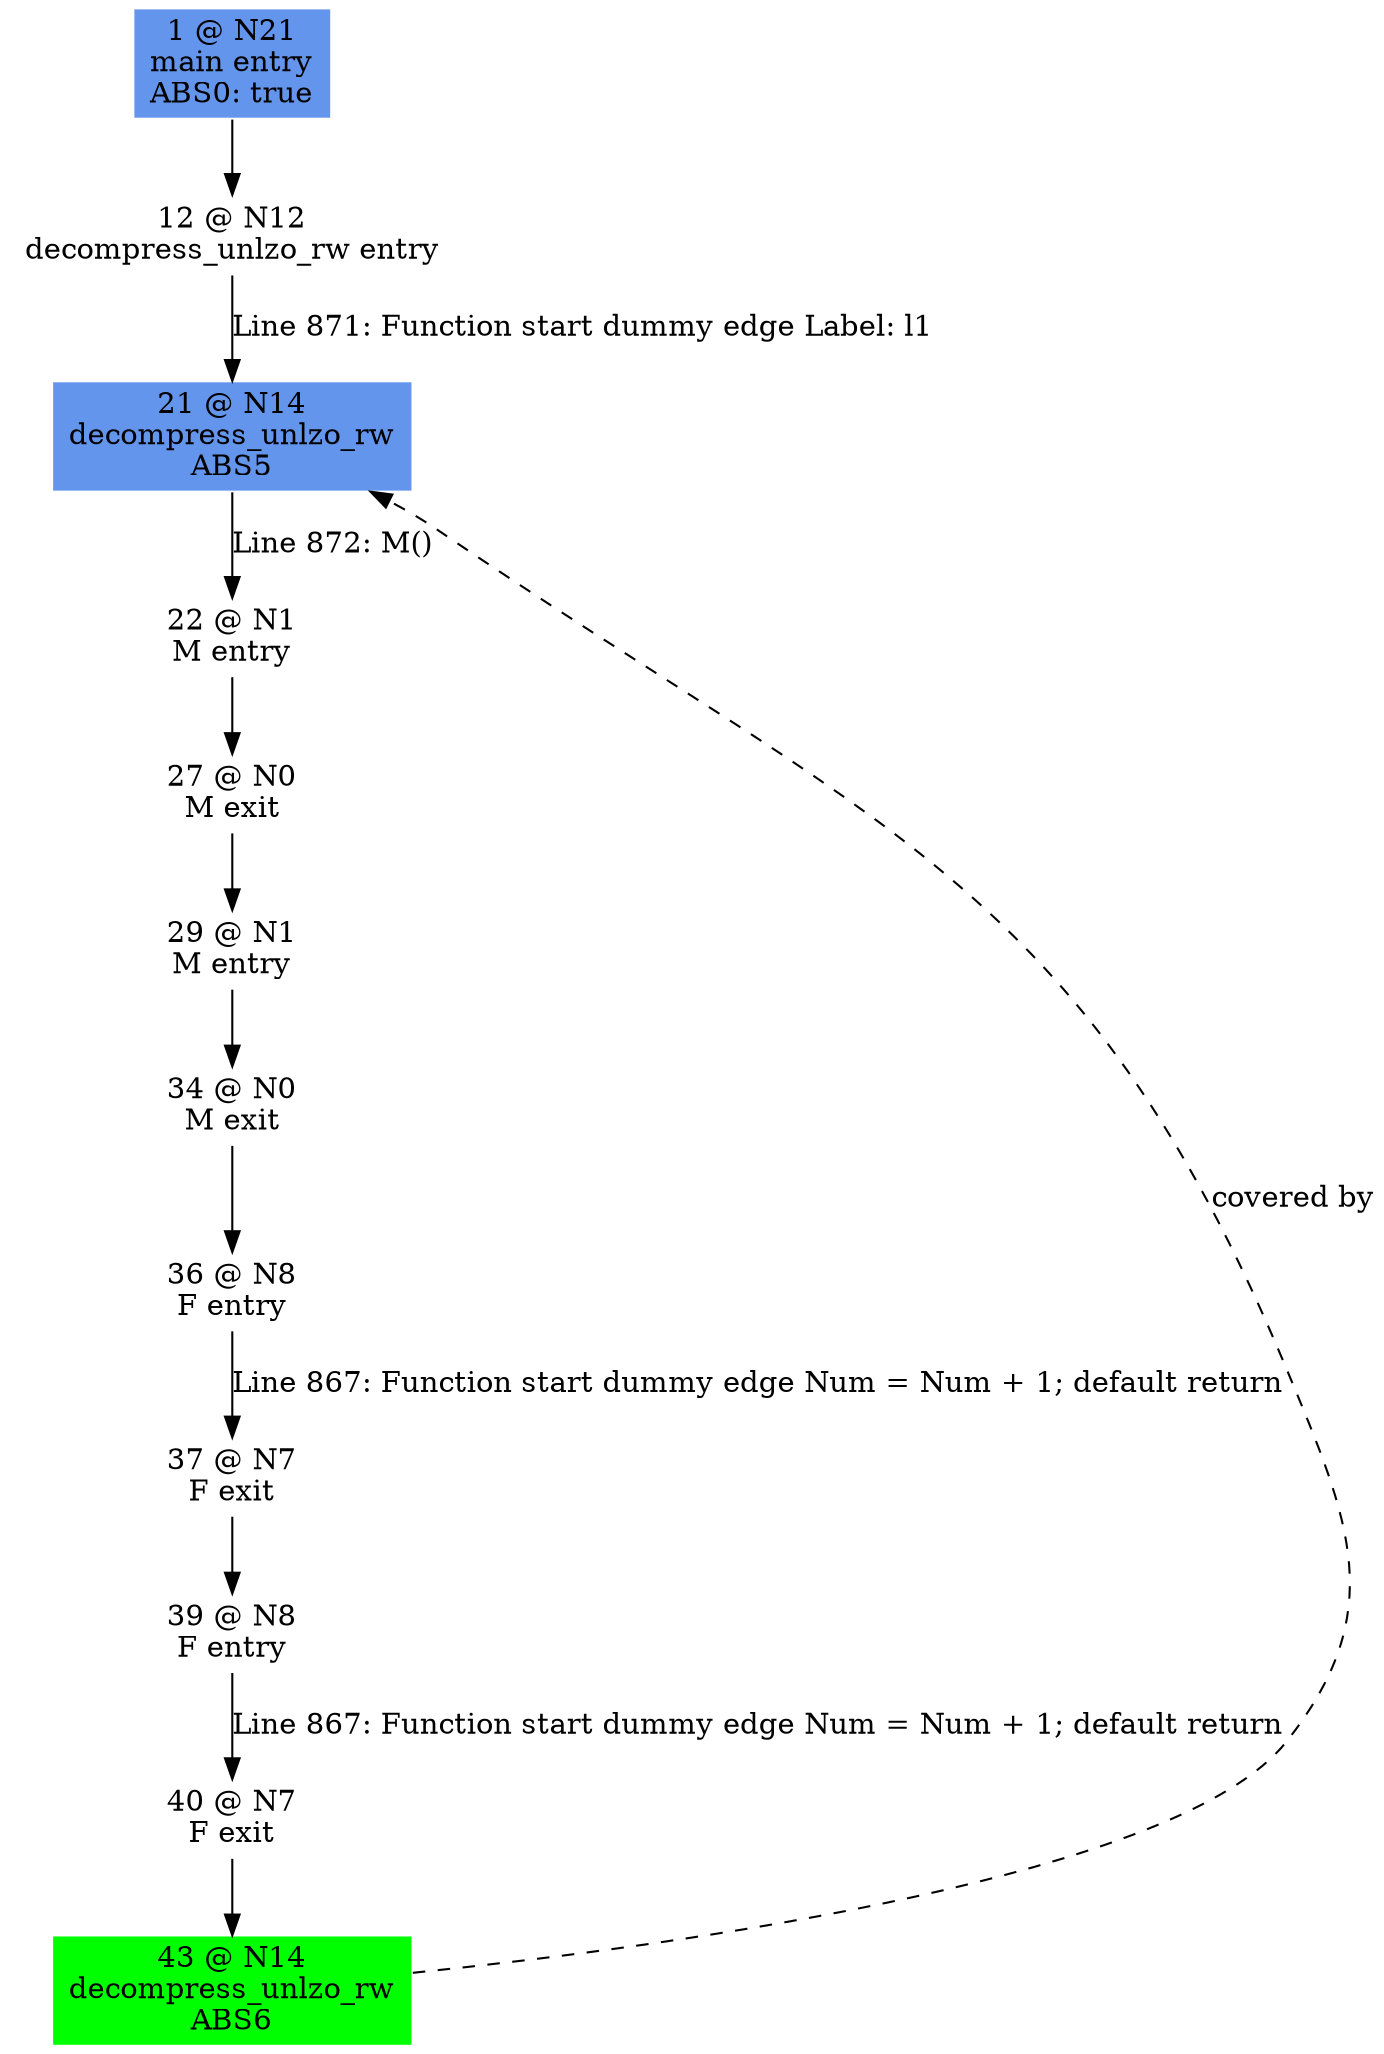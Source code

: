digraph ARG {
node [style="filled" shape="box" color="white"]
1 [fillcolor="cornflowerblue" label="1 @ N21\nmain entry\nABS0: true" id="1"]
12 [label="12 @ N12\ndecompress_unlzo_rw entry" id="12"]
21 [fillcolor="cornflowerblue" label="21 @ N14\ndecompress_unlzo_rw\nABS5" id="21"]
22 [label="22 @ N1\nM entry" id="22"]
27 [label="27 @ N0\nM exit" id="27"]
29 [label="29 @ N1\nM entry" id="29"]
34 [label="34 @ N0\nM exit" id="34"]
36 [label="36 @ N8\nF entry" id="36"]
37 [label="37 @ N7\nF exit" id="37"]
39 [label="39 @ N8\nF entry" id="39"]
40 [label="40 @ N7\nF exit" id="40"]
43 [fillcolor="green" label="43 @ N14\ndecompress_unlzo_rw\nABS6" id="43"]
1 -> 12 []
12 -> 21 [label="Line 871: Function start dummy edge Label: l1" id="12 -> 21"]
43 -> 21 [style="dashed" weight="0" label="covered by"]
21 -> 22 [label="Line 872: M()" id="21 -> 22"]
22 -> 27 []
27 -> 29 []
29 -> 34 []
34 -> 36 []
36 -> 37 [label="Line 867: Function start dummy edge Num = Num + 1; default return" id="36 -> 37"]
37 -> 39 []
39 -> 40 [label="Line 867: Function start dummy edge Num = Num + 1; default return" id="39 -> 40"]
40 -> 43 []
}
